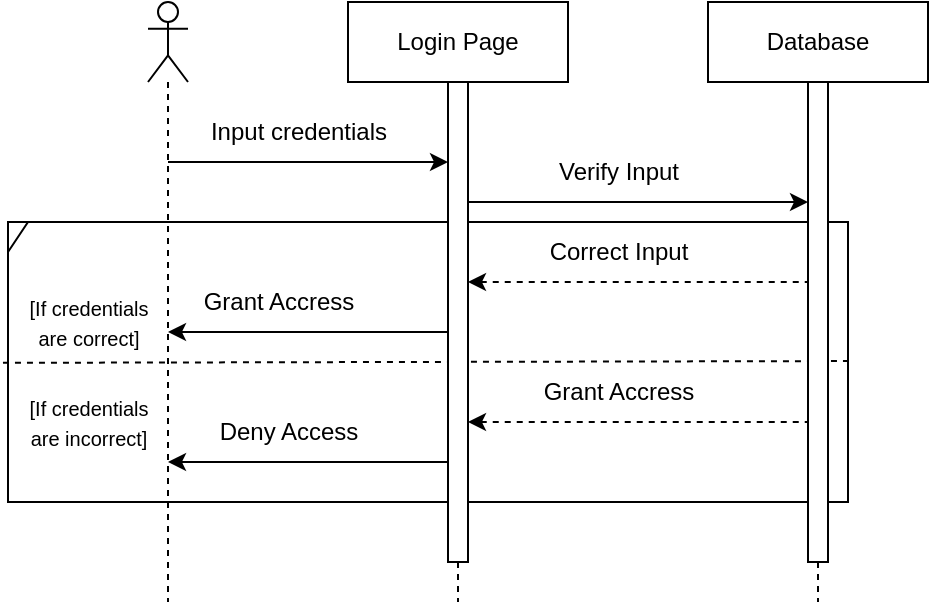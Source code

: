 <mxfile version="20.4.0" type="device"><diagram id="w109VzhN44ryxk5WHJIR" name="Page-1"><mxGraphModel dx="703" dy="352" grid="1" gridSize="10" guides="1" tooltips="1" connect="1" arrows="1" fold="1" page="1" pageScale="1" pageWidth="850" pageHeight="1100" math="0" shadow="0"><root><mxCell id="0"/><mxCell id="1" parent="0"/><mxCell id="TqXlTGAJisd3quwADMIa-27" value="" style="shape=umlFrame;whiteSpace=wrap;html=1;width=10;height=15;" vertex="1" parent="1"><mxGeometry x="40" y="200" width="420" height="140" as="geometry"/></mxCell><mxCell id="TqXlTGAJisd3quwADMIa-1" value="" style="shape=umlLifeline;participant=umlActor;perimeter=lifelinePerimeter;whiteSpace=wrap;html=1;container=1;collapsible=0;recursiveResize=0;verticalAlign=top;spacingTop=36;outlineConnect=0;" vertex="1" parent="1"><mxGeometry x="110" y="90" width="20" height="300" as="geometry"/></mxCell><mxCell id="TqXlTGAJisd3quwADMIa-9" value="" style="endArrow=classic;html=1;rounded=0;" edge="1" parent="TqXlTGAJisd3quwADMIa-1"><mxGeometry width="50" height="50" relative="1" as="geometry"><mxPoint x="10" y="80" as="sourcePoint"/><mxPoint x="150" y="80" as="targetPoint"/></mxGeometry></mxCell><mxCell id="TqXlTGAJisd3quwADMIa-2" value="Login Page" style="shape=rect;html=1;whiteSpace=wrap;align=center;" vertex="1" parent="1"><mxGeometry x="210" y="90" width="110" height="40" as="geometry"/></mxCell><mxCell id="TqXlTGAJisd3quwADMIa-3" value="" style="edgeStyle=none;html=1;dashed=1;endArrow=none;align=center;verticalAlign=bottom;exitX=0.5;exitY=1;rounded=0;startArrow=none;" edge="1" source="TqXlTGAJisd3quwADMIa-35" parent="1"><mxGeometry x="1" relative="1" as="geometry"><mxPoint x="265" y="390" as="targetPoint"/></mxGeometry></mxCell><mxCell id="TqXlTGAJisd3quwADMIa-4" value="Database" style="shape=rect;html=1;whiteSpace=wrap;align=center;" vertex="1" parent="1"><mxGeometry x="390" y="90" width="110" height="40" as="geometry"/></mxCell><mxCell id="TqXlTGAJisd3quwADMIa-5" value="" style="edgeStyle=none;html=1;dashed=1;endArrow=none;align=center;verticalAlign=bottom;exitX=0.5;exitY=1;rounded=0;" edge="1" source="TqXlTGAJisd3quwADMIa-4" parent="1"><mxGeometry x="1" relative="1" as="geometry"><mxPoint x="445" y="390" as="targetPoint"/></mxGeometry></mxCell><mxCell id="TqXlTGAJisd3quwADMIa-10" value="Input credentials" style="text;html=1;align=center;verticalAlign=middle;resizable=0;points=[];autosize=1;strokeColor=none;fillColor=none;" vertex="1" parent="1"><mxGeometry x="130" y="140" width="110" height="30" as="geometry"/></mxCell><mxCell id="TqXlTGAJisd3quwADMIa-14" value="Verify Input" style="text;html=1;align=center;verticalAlign=middle;resizable=0;points=[];autosize=1;strokeColor=none;fillColor=none;" vertex="1" parent="1"><mxGeometry x="305" y="160" width="80" height="30" as="geometry"/></mxCell><mxCell id="TqXlTGAJisd3quwADMIa-17" value="" style="endArrow=classic;html=1;rounded=0;" edge="1" parent="1"><mxGeometry width="50" height="50" relative="1" as="geometry"><mxPoint x="270" y="190" as="sourcePoint"/><mxPoint x="440" y="190" as="targetPoint"/></mxGeometry></mxCell><mxCell id="TqXlTGAJisd3quwADMIa-18" value="" style="endArrow=none;html=1;rounded=0;endFill=0;startArrow=classic;startFill=1;dashed=1;" edge="1" parent="1"><mxGeometry width="50" height="50" relative="1" as="geometry"><mxPoint x="270" y="230" as="sourcePoint"/><mxPoint x="440" y="230" as="targetPoint"/></mxGeometry></mxCell><mxCell id="TqXlTGAJisd3quwADMIa-19" value="Correct Input" style="text;html=1;align=center;verticalAlign=middle;resizable=0;points=[];autosize=1;strokeColor=none;fillColor=none;" vertex="1" parent="1"><mxGeometry x="300" y="200" width="90" height="30" as="geometry"/></mxCell><mxCell id="TqXlTGAJisd3quwADMIa-20" value="Grant Accress" style="text;html=1;align=center;verticalAlign=middle;resizable=0;points=[];autosize=1;strokeColor=none;fillColor=none;" vertex="1" parent="1"><mxGeometry x="125" y="224.76" width="100" height="30" as="geometry"/></mxCell><mxCell id="TqXlTGAJisd3quwADMIa-21" value="" style="endArrow=none;html=1;rounded=0;endFill=0;startArrow=classic;startFill=1;" edge="1" parent="1" source="TqXlTGAJisd3quwADMIa-1"><mxGeometry width="50" height="50" relative="1" as="geometry"><mxPoint x="100" y="254.76" as="sourcePoint"/><mxPoint x="260" y="255" as="targetPoint"/></mxGeometry></mxCell><mxCell id="TqXlTGAJisd3quwADMIa-22" value="Grant Accress" style="text;html=1;align=center;verticalAlign=middle;resizable=0;points=[];autosize=1;strokeColor=none;fillColor=none;" vertex="1" parent="1"><mxGeometry x="294.98" y="270" width="100" height="30" as="geometry"/></mxCell><mxCell id="TqXlTGAJisd3quwADMIa-23" value="" style="endArrow=none;html=1;rounded=0;endFill=0;startArrow=classic;startFill=1;dashed=1;" edge="1" parent="1"><mxGeometry width="50" height="50" relative="1" as="geometry"><mxPoint x="270" y="300" as="sourcePoint"/><mxPoint x="439.98" y="300" as="targetPoint"/></mxGeometry></mxCell><mxCell id="TqXlTGAJisd3quwADMIa-24" value="Deny Access" style="text;html=1;align=center;verticalAlign=middle;resizable=0;points=[];autosize=1;strokeColor=none;fillColor=none;" vertex="1" parent="1"><mxGeometry x="135" y="290" width="90" height="30" as="geometry"/></mxCell><mxCell id="TqXlTGAJisd3quwADMIa-26" value="" style="endArrow=none;html=1;rounded=0;endFill=0;startArrow=classic;startFill=1;" edge="1" parent="1"><mxGeometry width="50" height="50" relative="1" as="geometry"><mxPoint x="120" y="320" as="sourcePoint"/><mxPoint x="259.99" y="320" as="targetPoint"/></mxGeometry></mxCell><mxCell id="TqXlTGAJisd3quwADMIa-29" value="" style="endArrow=none;html=1;rounded=0;endFill=0;startArrow=none;startFill=0;dashed=1;exitX=-0.006;exitY=0.503;exitDx=0;exitDy=0;exitPerimeter=0;" edge="1" parent="1" source="TqXlTGAJisd3quwADMIa-27"><mxGeometry width="50" height="50" relative="1" as="geometry"><mxPoint x="290.02" y="269.52" as="sourcePoint"/><mxPoint x="460" y="269.52" as="targetPoint"/></mxGeometry></mxCell><mxCell id="TqXlTGAJisd3quwADMIa-30" value="&lt;font style=&quot;font-size: 10px;&quot;&gt;[If credentials &lt;br&gt;are correct]&lt;/font&gt;" style="text;html=1;align=center;verticalAlign=middle;resizable=0;points=[];autosize=1;strokeColor=none;fillColor=none;" vertex="1" parent="1"><mxGeometry x="40" y="230" width="80" height="40" as="geometry"/></mxCell><mxCell id="TqXlTGAJisd3quwADMIa-31" value="&lt;font style=&quot;font-size: 10px;&quot;&gt;[If credentials &lt;br&gt;are incorrect]&lt;/font&gt;" style="text;html=1;align=center;verticalAlign=middle;resizable=0;points=[];autosize=1;strokeColor=none;fillColor=none;" vertex="1" parent="1"><mxGeometry x="40" y="280" width="80" height="40" as="geometry"/></mxCell><mxCell id="TqXlTGAJisd3quwADMIa-35" value="" style="html=1;points=[];perimeter=orthogonalPerimeter;fontSize=10;" vertex="1" parent="1"><mxGeometry x="260" y="130" width="10" height="240" as="geometry"/></mxCell><mxCell id="TqXlTGAJisd3quwADMIa-36" value="" style="edgeStyle=none;html=1;dashed=1;endArrow=none;align=center;verticalAlign=bottom;exitX=0.5;exitY=1;rounded=0;" edge="1" parent="1" source="TqXlTGAJisd3quwADMIa-2" target="TqXlTGAJisd3quwADMIa-35"><mxGeometry x="1" relative="1" as="geometry"><mxPoint x="265" y="390.0" as="targetPoint"/><mxPoint x="265" y="130" as="sourcePoint"/></mxGeometry></mxCell><mxCell id="TqXlTGAJisd3quwADMIa-37" value="" style="html=1;points=[];perimeter=orthogonalPerimeter;fontSize=10;" vertex="1" parent="1"><mxGeometry x="440" y="130" width="10" height="240" as="geometry"/></mxCell></root></mxGraphModel></diagram></mxfile>